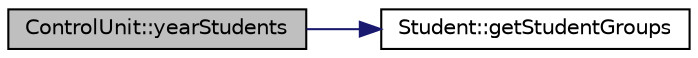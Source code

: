 digraph "ControlUnit::yearStudents"
{
 // LATEX_PDF_SIZE
  edge [fontname="Helvetica",fontsize="10",labelfontname="Helvetica",labelfontsize="10"];
  node [fontname="Helvetica",fontsize="10",shape=record];
  rankdir="LR";
  Node1 [label="ControlUnit::yearStudents",height=0.2,width=0.4,color="black", fillcolor="grey75", style="filled", fontcolor="black",tooltip="Displays the students from a specific year."];
  Node1 -> Node2 [color="midnightblue",fontsize="10",style="solid"];
  Node2 [label="Student::getStudentGroups",height=0.2,width=0.4,color="black", fillcolor="white", style="filled",URL="$class_student.html#ad3420b04fc1bb5dcc413bfa771db896d",tooltip="Gets all the classes the student belongs to."];
}
